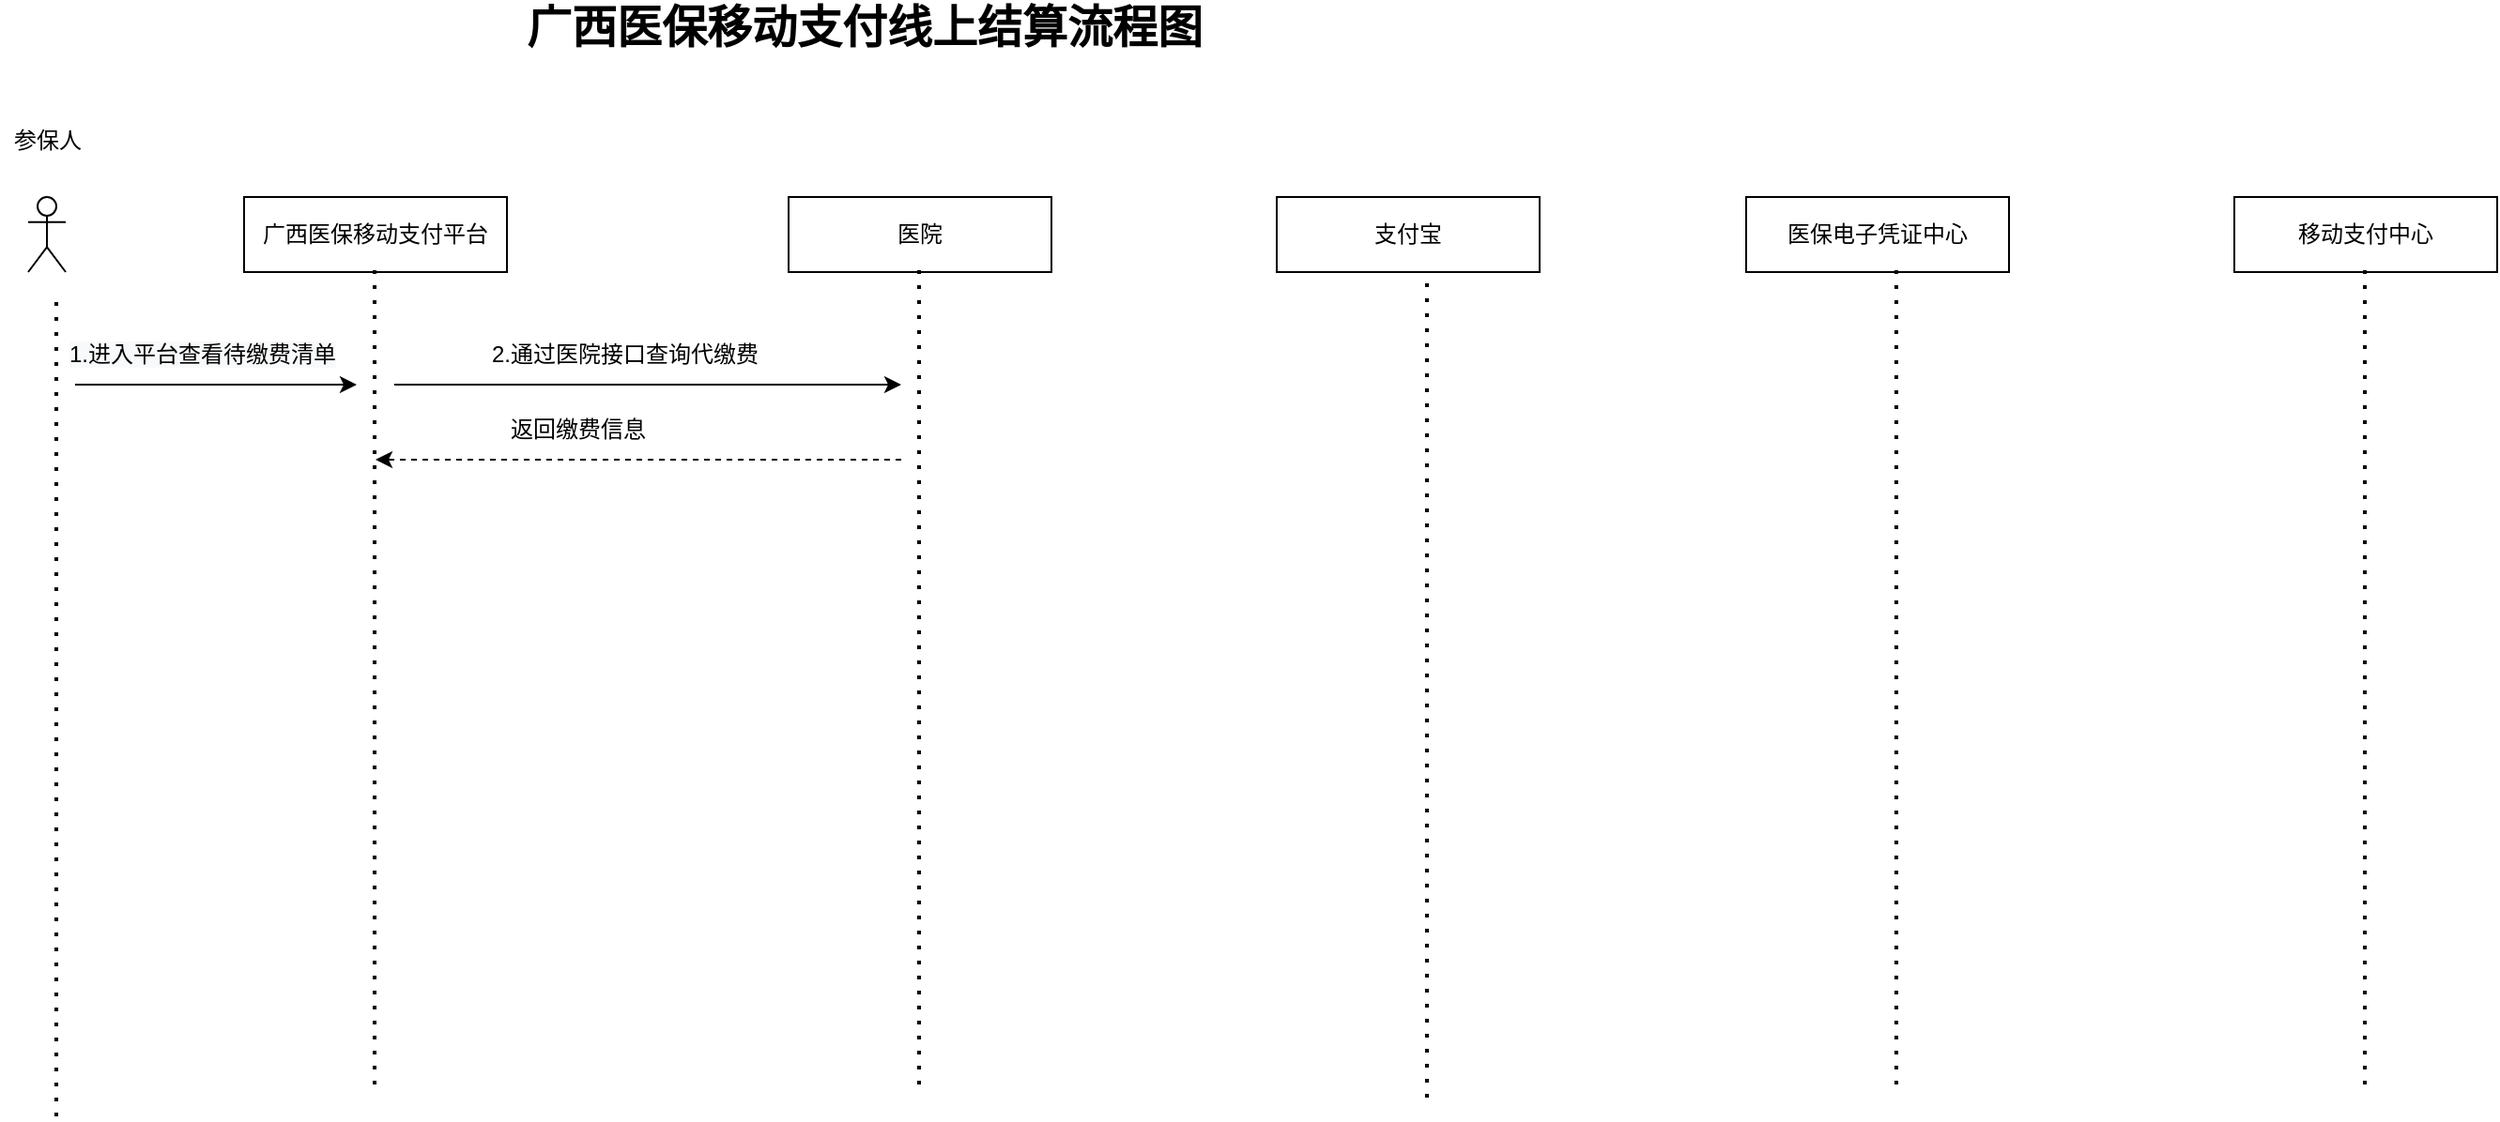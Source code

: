 <mxfile version="17.4.6" type="github">
  <diagram name="Page-1" id="e7e014a7-5840-1c2e-5031-d8a46d1fe8dd">
    <mxGraphModel dx="1422" dy="762" grid="1" gridSize="10" guides="1" tooltips="1" connect="1" arrows="1" fold="1" page="1" pageScale="1" pageWidth="1169" pageHeight="826" background="#ffffff" math="0" shadow="0">
      <root>
        <mxCell id="0" />
        <mxCell id="1" parent="0" />
        <mxCell id="BD1Jg8zhjlbe8VxlEk6s-62" value="&lt;span style=&quot;font-size: 24px&quot;&gt;&lt;b&gt;广西医保移动支付线上结算流程图&lt;/b&gt;&lt;/span&gt;" style="text;html=1;align=center;verticalAlign=middle;resizable=0;points=[];autosize=1;strokeColor=none;fillColor=none;" parent="1" vertex="1">
          <mxGeometry x="970" y="60" width="380" height="20" as="geometry" />
        </mxCell>
        <mxCell id="EiBXwN07dSN6SDz8Uu5B-2" value="" style="shape=umlActor;verticalLabelPosition=bottom;verticalAlign=top;html=1;outlineConnect=0;" vertex="1" parent="1">
          <mxGeometry x="715" y="160" width="20" height="40" as="geometry" />
        </mxCell>
        <mxCell id="EiBXwN07dSN6SDz8Uu5B-3" value="参保人" style="text;html=1;align=center;verticalAlign=middle;resizable=0;points=[];autosize=1;strokeColor=none;fillColor=none;" vertex="1" parent="1">
          <mxGeometry x="700" y="120" width="50" height="20" as="geometry" />
        </mxCell>
        <mxCell id="EiBXwN07dSN6SDz8Uu5B-6" value="广西医保移动支付平台" style="rounded=0;whiteSpace=wrap;html=1;" vertex="1" parent="1">
          <mxGeometry x="830" y="160" width="140" height="40" as="geometry" />
        </mxCell>
        <mxCell id="EiBXwN07dSN6SDz8Uu5B-7" value="医院" style="rounded=0;whiteSpace=wrap;html=1;" vertex="1" parent="1">
          <mxGeometry x="1120" y="160" width="140" height="40" as="geometry" />
        </mxCell>
        <mxCell id="EiBXwN07dSN6SDz8Uu5B-8" value="支付宝" style="rounded=0;whiteSpace=wrap;html=1;" vertex="1" parent="1">
          <mxGeometry x="1380" y="160" width="140" height="40" as="geometry" />
        </mxCell>
        <mxCell id="EiBXwN07dSN6SDz8Uu5B-9" value="医保电子凭证中心" style="rounded=0;whiteSpace=wrap;html=1;" vertex="1" parent="1">
          <mxGeometry x="1630" y="160" width="140" height="40" as="geometry" />
        </mxCell>
        <mxCell id="EiBXwN07dSN6SDz8Uu5B-10" value="移动支付中心" style="rounded=0;whiteSpace=wrap;html=1;" vertex="1" parent="1">
          <mxGeometry x="1890" y="160" width="140" height="40" as="geometry" />
        </mxCell>
        <mxCell id="EiBXwN07dSN6SDz8Uu5B-12" value="" style="endArrow=none;dashed=1;html=1;dashPattern=1 3;strokeWidth=2;rounded=0;" edge="1" parent="1">
          <mxGeometry width="50" height="50" relative="1" as="geometry">
            <mxPoint x="730" y="650" as="sourcePoint" />
            <mxPoint x="730" y="210" as="targetPoint" />
          </mxGeometry>
        </mxCell>
        <mxCell id="EiBXwN07dSN6SDz8Uu5B-13" value="" style="endArrow=none;dashed=1;html=1;dashPattern=1 3;strokeWidth=2;rounded=0;" edge="1" parent="1">
          <mxGeometry width="50" height="50" relative="1" as="geometry">
            <mxPoint x="899.5" y="633" as="sourcePoint" />
            <mxPoint x="899.5" y="193" as="targetPoint" />
          </mxGeometry>
        </mxCell>
        <mxCell id="EiBXwN07dSN6SDz8Uu5B-14" value="" style="endArrow=none;dashed=1;html=1;dashPattern=1 3;strokeWidth=2;rounded=0;" edge="1" parent="1">
          <mxGeometry width="50" height="50" relative="1" as="geometry">
            <mxPoint x="1189.5" y="633" as="sourcePoint" />
            <mxPoint x="1189.5" y="193" as="targetPoint" />
          </mxGeometry>
        </mxCell>
        <mxCell id="EiBXwN07dSN6SDz8Uu5B-15" value="" style="endArrow=none;dashed=1;html=1;dashPattern=1 3;strokeWidth=2;rounded=0;" edge="1" parent="1">
          <mxGeometry width="50" height="50" relative="1" as="geometry">
            <mxPoint x="1460" y="640" as="sourcePoint" />
            <mxPoint x="1460" y="200" as="targetPoint" />
          </mxGeometry>
        </mxCell>
        <mxCell id="EiBXwN07dSN6SDz8Uu5B-16" value="" style="endArrow=none;dashed=1;html=1;dashPattern=1 3;strokeWidth=2;rounded=0;" edge="1" parent="1">
          <mxGeometry width="50" height="50" relative="1" as="geometry">
            <mxPoint x="1710" y="633" as="sourcePoint" />
            <mxPoint x="1710" y="193" as="targetPoint" />
          </mxGeometry>
        </mxCell>
        <mxCell id="EiBXwN07dSN6SDz8Uu5B-17" value="" style="endArrow=none;dashed=1;html=1;dashPattern=1 3;strokeWidth=2;rounded=0;" edge="1" parent="1">
          <mxGeometry width="50" height="50" relative="1" as="geometry">
            <mxPoint x="1959.5" y="633" as="sourcePoint" />
            <mxPoint x="1959.5" y="193" as="targetPoint" />
          </mxGeometry>
        </mxCell>
        <mxCell id="EiBXwN07dSN6SDz8Uu5B-22" value="" style="endArrow=classic;html=1;rounded=0;strokeWidth=1;" edge="1" parent="1">
          <mxGeometry width="50" height="50" relative="1" as="geometry">
            <mxPoint x="740" y="260" as="sourcePoint" />
            <mxPoint x="890" y="260" as="targetPoint" />
          </mxGeometry>
        </mxCell>
        <mxCell id="EiBXwN07dSN6SDz8Uu5B-32" value="&lt;span style=&quot;color: rgb(0 , 0 , 0) ; font-family: &amp;#34;helvetica&amp;#34; ; font-size: 12px ; font-style: normal ; font-weight: 400 ; letter-spacing: normal ; text-align: center ; text-indent: 0px ; text-transform: none ; word-spacing: 0px ; background-color: rgb(248 , 249 , 250) ; display: inline ; float: none&quot;&gt;1.进入平台查看待缴费清单&lt;/span&gt;" style="text;whiteSpace=wrap;html=1;" vertex="1" parent="1">
          <mxGeometry x="735" y="230" width="160" height="30" as="geometry" />
        </mxCell>
        <mxCell id="EiBXwN07dSN6SDz8Uu5B-33" value="&lt;div style=&quot;text-align: center&quot;&gt;&lt;span&gt;&lt;font face=&quot;helvetica&quot;&gt;2.通过医院接口查询代缴费&lt;/font&gt;&lt;/span&gt;&lt;/div&gt;" style="text;whiteSpace=wrap;html=1;" vertex="1" parent="1">
          <mxGeometry x="960" y="230" width="160" height="30" as="geometry" />
        </mxCell>
        <mxCell id="EiBXwN07dSN6SDz8Uu5B-34" value="" style="endArrow=classic;html=1;rounded=0;strokeWidth=1;" edge="1" parent="1">
          <mxGeometry width="50" height="50" relative="1" as="geometry">
            <mxPoint x="910" y="260" as="sourcePoint" />
            <mxPoint x="1180" y="260" as="targetPoint" />
          </mxGeometry>
        </mxCell>
        <mxCell id="EiBXwN07dSN6SDz8Uu5B-35" value="" style="endArrow=classic;html=1;rounded=0;strokeWidth=1;dashed=1;" edge="1" parent="1">
          <mxGeometry width="50" height="50" relative="1" as="geometry">
            <mxPoint x="1180" y="300" as="sourcePoint" />
            <mxPoint x="900" y="300" as="targetPoint" />
          </mxGeometry>
        </mxCell>
        <mxCell id="EiBXwN07dSN6SDz8Uu5B-36" value="&lt;div style=&quot;text-align: center&quot;&gt;&lt;span&gt;&lt;font face=&quot;helvetica&quot;&gt;返回缴费信息&lt;/font&gt;&lt;/span&gt;&lt;/div&gt;" style="text;whiteSpace=wrap;html=1;" vertex="1" parent="1">
          <mxGeometry x="970" y="270" width="160" height="30" as="geometry" />
        </mxCell>
      </root>
    </mxGraphModel>
  </diagram>
</mxfile>
